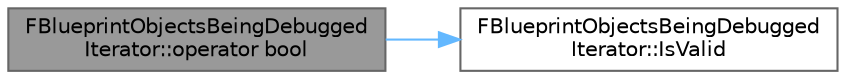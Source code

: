 digraph "FBlueprintObjectsBeingDebuggedIterator::operator bool"
{
 // INTERACTIVE_SVG=YES
 // LATEX_PDF_SIZE
  bgcolor="transparent";
  edge [fontname=Helvetica,fontsize=10,labelfontname=Helvetica,labelfontsize=10];
  node [fontname=Helvetica,fontsize=10,shape=box,height=0.2,width=0.4];
  rankdir="LR";
  Node1 [id="Node000001",label="FBlueprintObjectsBeingDebugged\lIterator::operator bool",height=0.2,width=0.4,color="gray40", fillcolor="grey60", style="filled", fontcolor="black",tooltip="conversion to \"bool\" returning true if the iterator has not reached the last element."];
  Node1 -> Node2 [id="edge1_Node000001_Node000002",color="steelblue1",style="solid",tooltip=" "];
  Node2 [id="Node000002",label="FBlueprintObjectsBeingDebugged\lIterator::IsValid",height=0.2,width=0.4,color="grey40", fillcolor="white", style="filled",URL="$de/d4b/structFBlueprintObjectsBeingDebuggedIterator.html#a50d8cf3e3062ca0971429c31faaf8de1",tooltip=" "];
}
